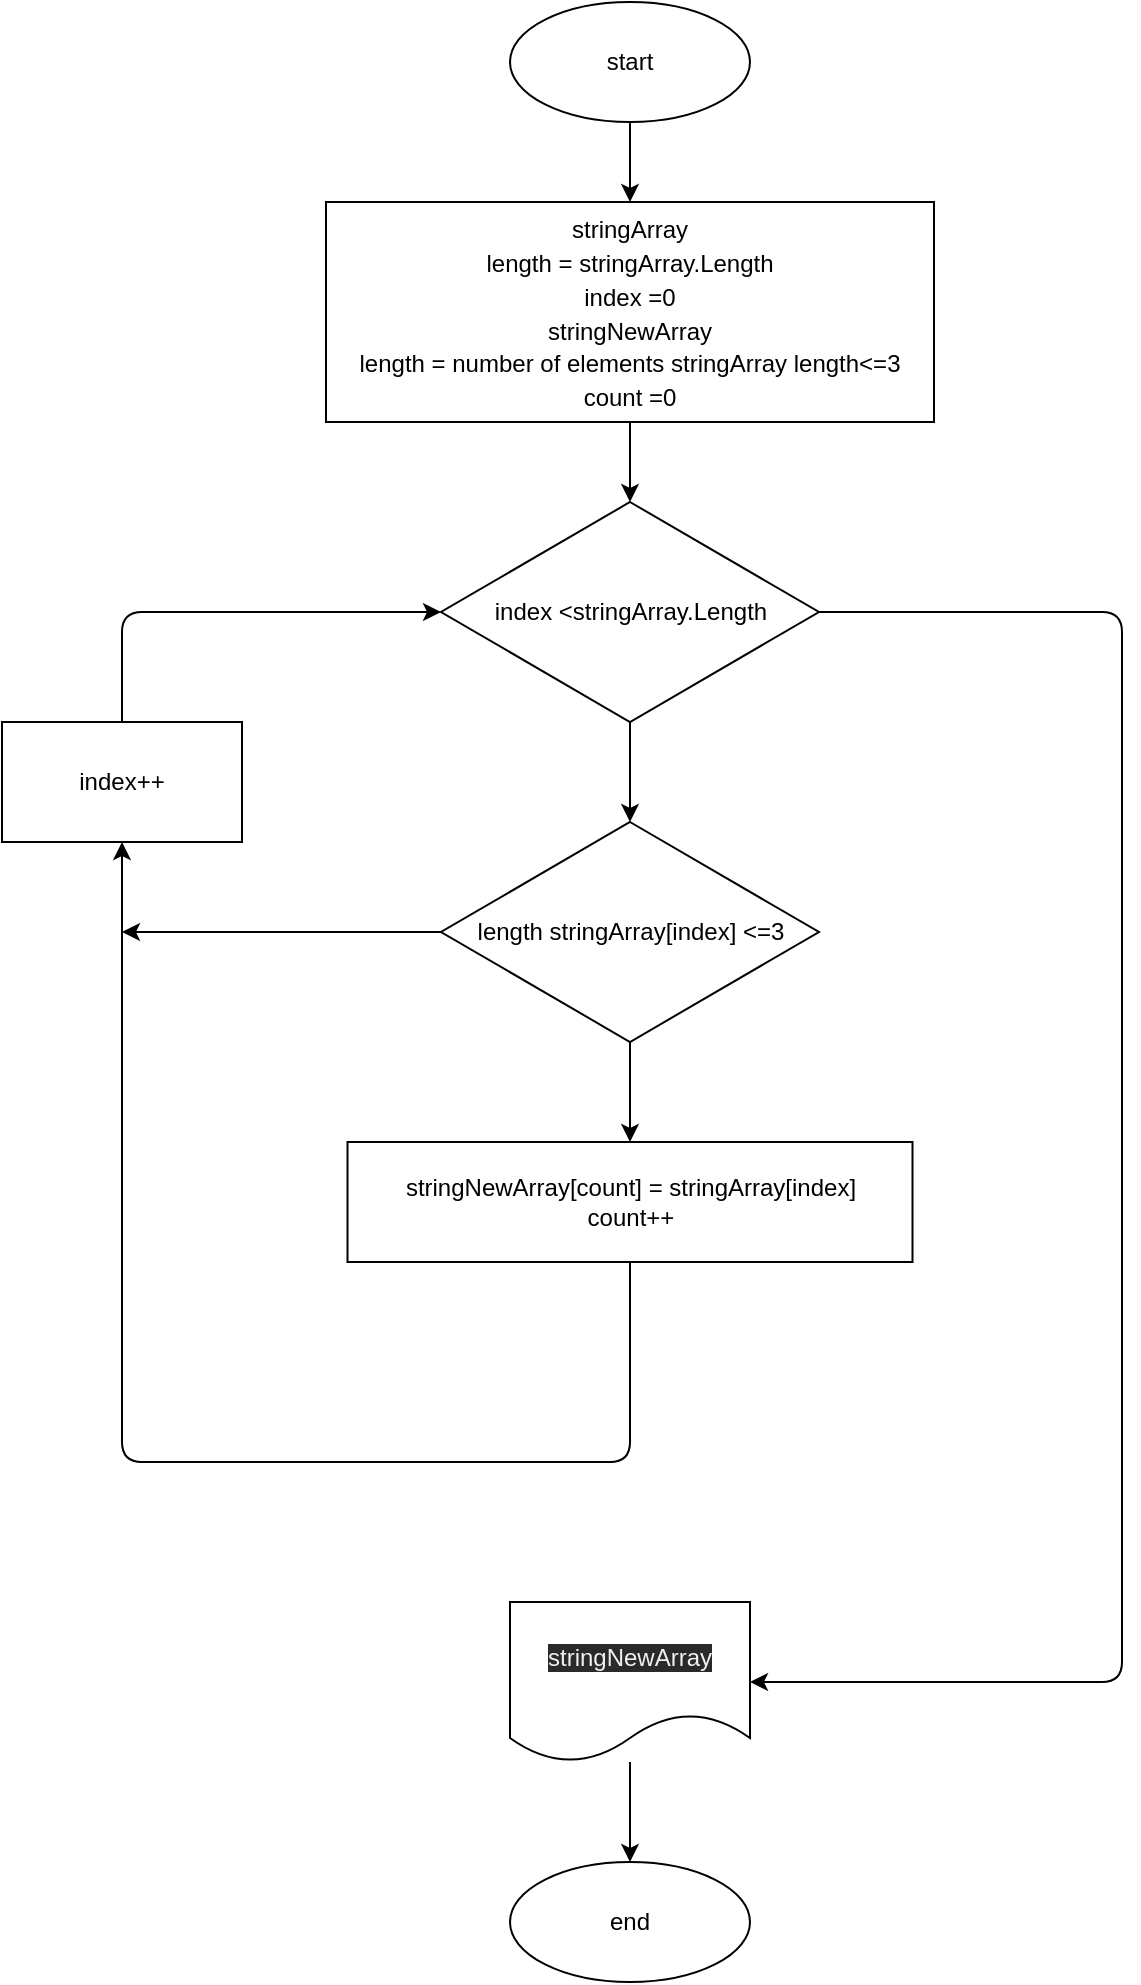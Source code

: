 <mxfile>
    <diagram id="GSoV_Abtqm4R4nJ6bC4i" name="Page-1">
        <mxGraphModel dx="790" dy="498" grid="1" gridSize="10" guides="1" tooltips="1" connect="1" arrows="1" fold="1" page="1" pageScale="1" pageWidth="827" pageHeight="1169" math="0" shadow="0">
            <root>
                <mxCell id="0"/>
                <mxCell id="1" parent="0"/>
                <mxCell id="14" style="edgeStyle=none;html=1;exitX=0.5;exitY=1;exitDx=0;exitDy=0;entryX=0.5;entryY=0;entryDx=0;entryDy=0;fontSize=12;" edge="1" parent="1" source="2" target="3">
                    <mxGeometry relative="1" as="geometry"/>
                </mxCell>
                <mxCell id="2" value="&lt;font style=&quot;font-size: 12px&quot;&gt;start&lt;/font&gt;" style="ellipse;whiteSpace=wrap;html=1;" vertex="1" parent="1">
                    <mxGeometry x="354" y="30" width="120" height="60" as="geometry"/>
                </mxCell>
                <mxCell id="15" style="edgeStyle=none;html=1;exitX=0.5;exitY=1;exitDx=0;exitDy=0;entryX=0.5;entryY=0;entryDx=0;entryDy=0;fontSize=12;" edge="1" parent="1" source="3" target="4">
                    <mxGeometry relative="1" as="geometry"/>
                </mxCell>
                <mxCell id="3" value="&lt;font style=&quot;font-size: 12px&quot;&gt;stringArray&lt;br&gt;length = stringArray.Length&lt;br&gt;index =0&lt;br&gt;stringNewArray&lt;br&gt;length = number of elements stringArray length&amp;lt;=3&lt;br&gt;count =0&lt;br&gt;&lt;/font&gt;" style="rounded=0;whiteSpace=wrap;html=1;fontSize=14;" vertex="1" parent="1">
                    <mxGeometry x="262" y="130" width="304" height="110" as="geometry"/>
                </mxCell>
                <mxCell id="16" style="edgeStyle=none;html=1;exitX=0.5;exitY=1;exitDx=0;exitDy=0;entryX=0.5;entryY=0;entryDx=0;entryDy=0;fontSize=12;" edge="1" parent="1" source="4" target="6">
                    <mxGeometry relative="1" as="geometry"/>
                </mxCell>
                <mxCell id="22" style="edgeStyle=none;html=1;exitX=1;exitY=0.5;exitDx=0;exitDy=0;entryX=1;entryY=0.5;entryDx=0;entryDy=0;fontSize=12;" edge="1" parent="1" source="4" target="21">
                    <mxGeometry relative="1" as="geometry">
                        <Array as="points">
                            <mxPoint x="660" y="335"/>
                            <mxPoint x="660" y="870"/>
                        </Array>
                    </mxGeometry>
                </mxCell>
                <mxCell id="4" value="index &amp;lt;stringArray.Length" style="rhombus;whiteSpace=wrap;html=1;fontSize=12;" vertex="1" parent="1">
                    <mxGeometry x="319.5" y="280" width="189" height="110" as="geometry"/>
                </mxCell>
                <mxCell id="17" style="edgeStyle=none;html=1;exitX=0.5;exitY=1;exitDx=0;exitDy=0;fontSize=12;" edge="1" parent="1" source="6" target="7">
                    <mxGeometry relative="1" as="geometry"/>
                </mxCell>
                <mxCell id="18" style="edgeStyle=none;html=1;exitX=0;exitY=0.5;exitDx=0;exitDy=0;fontSize=12;" edge="1" parent="1" source="6">
                    <mxGeometry relative="1" as="geometry">
                        <mxPoint x="160" y="495" as="targetPoint"/>
                        <Array as="points">
                            <mxPoint x="160" y="495"/>
                        </Array>
                    </mxGeometry>
                </mxCell>
                <mxCell id="6" value="length stringArray[index] &amp;lt;=3" style="rhombus;whiteSpace=wrap;html=1;fontSize=12;" vertex="1" parent="1">
                    <mxGeometry x="319.5" y="440" width="189" height="110" as="geometry"/>
                </mxCell>
                <mxCell id="19" style="edgeStyle=none;html=1;exitX=0.5;exitY=1;exitDx=0;exitDy=0;entryX=0.5;entryY=1;entryDx=0;entryDy=0;fontSize=12;" edge="1" parent="1" source="7" target="13">
                    <mxGeometry relative="1" as="geometry">
                        <Array as="points">
                            <mxPoint x="414" y="760"/>
                            <mxPoint x="160" y="760"/>
                        </Array>
                    </mxGeometry>
                </mxCell>
                <mxCell id="7" value="stringNewArray&lt;span&gt;[count] =&amp;nbsp;&lt;/span&gt;stringArray[index]&lt;br&gt;count++" style="rounded=0;whiteSpace=wrap;html=1;fontSize=12;" vertex="1" parent="1">
                    <mxGeometry x="272.75" y="600" width="282.5" height="60" as="geometry"/>
                </mxCell>
                <mxCell id="20" style="edgeStyle=none;html=1;exitX=0.5;exitY=0;exitDx=0;exitDy=0;entryX=0;entryY=0.5;entryDx=0;entryDy=0;fontSize=12;" edge="1" parent="1" source="13" target="4">
                    <mxGeometry relative="1" as="geometry">
                        <Array as="points">
                            <mxPoint x="160" y="335"/>
                        </Array>
                    </mxGeometry>
                </mxCell>
                <mxCell id="13" value="index++" style="rounded=0;whiteSpace=wrap;html=1;fontSize=12;" vertex="1" parent="1">
                    <mxGeometry x="100" y="390" width="120" height="60" as="geometry"/>
                </mxCell>
                <mxCell id="24" style="edgeStyle=none;html=1;entryX=0.5;entryY=0;entryDx=0;entryDy=0;fontSize=12;" edge="1" parent="1" source="21" target="23">
                    <mxGeometry relative="1" as="geometry"/>
                </mxCell>
                <mxCell id="21" value="&#10;&#10;&lt;span style=&quot;color: rgb(240, 240, 240); font-family: helvetica; font-size: 12px; font-style: normal; font-weight: 400; letter-spacing: normal; text-align: center; text-indent: 0px; text-transform: none; word-spacing: 0px; background-color: rgb(42, 42, 42); display: inline; float: none;&quot;&gt;stringNewArray&lt;/span&gt;&#10;&#10;" style="shape=document;whiteSpace=wrap;html=1;boundedLbl=1;fontSize=12;" vertex="1" parent="1">
                    <mxGeometry x="354" y="830" width="120" height="80" as="geometry"/>
                </mxCell>
                <mxCell id="23" value="&lt;font style=&quot;font-size: 12px&quot;&gt;end&lt;/font&gt;" style="ellipse;whiteSpace=wrap;html=1;" vertex="1" parent="1">
                    <mxGeometry x="354" y="960" width="120" height="60" as="geometry"/>
                </mxCell>
            </root>
        </mxGraphModel>
    </diagram>
</mxfile>